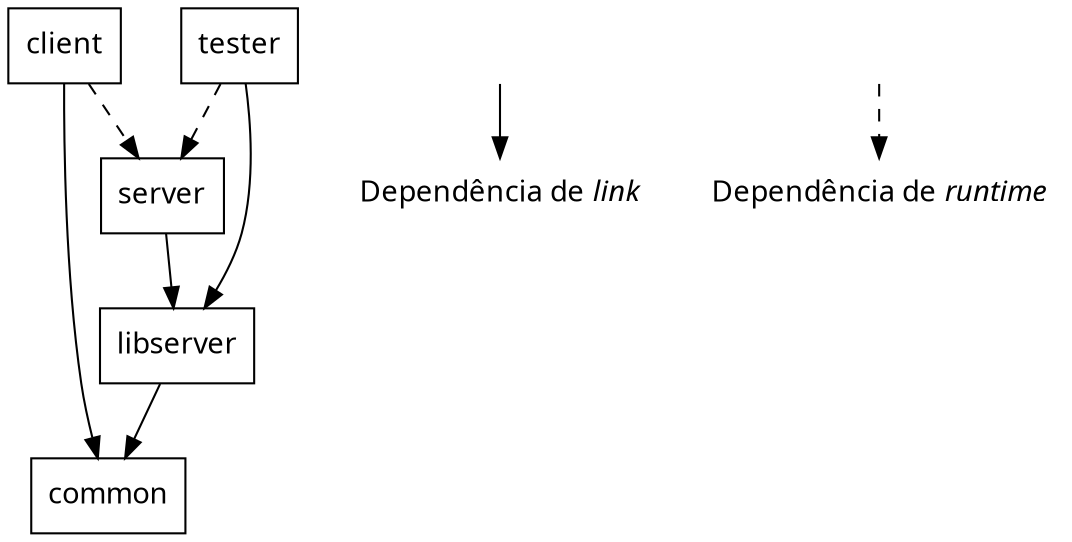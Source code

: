 digraph {
    // Main graph
    node [fontname = "CMU Typewriter Text" shape="box"];

    "common"    [pos="0,0!"];
    "libserver" [pos="2,0!"];
    "server"    [pos="4,0!"];
    "client"    [pos="2,-1!"];
    "tester"    [pos="2,1!"];

    "server" -> "libserver";
    "libserver" -> "common";

    "client" -> "server" [style="dashed"];
    "client" -> "common";

    "tester" -> "server" [style="dashed"];
    "tester" -> "libserver";

    // Subtitle
    node [fontname = "CMU Serif" shape="none"];

    "0"       [pos="-0.7,-1.8!" style="invis"];
    "1"       [pos="-0.7,-2.1!"   style="invis"];
    "link"    [pos="1,-1.8!" label=<Dependência de <I>link</I>>];
    "runtime" [pos="1.18,-2.1!"   label=<Dependência de <I>runtime</I>>];

    "0" -> "link";
    "1" -> "runtime" [style="dashed"];
}
